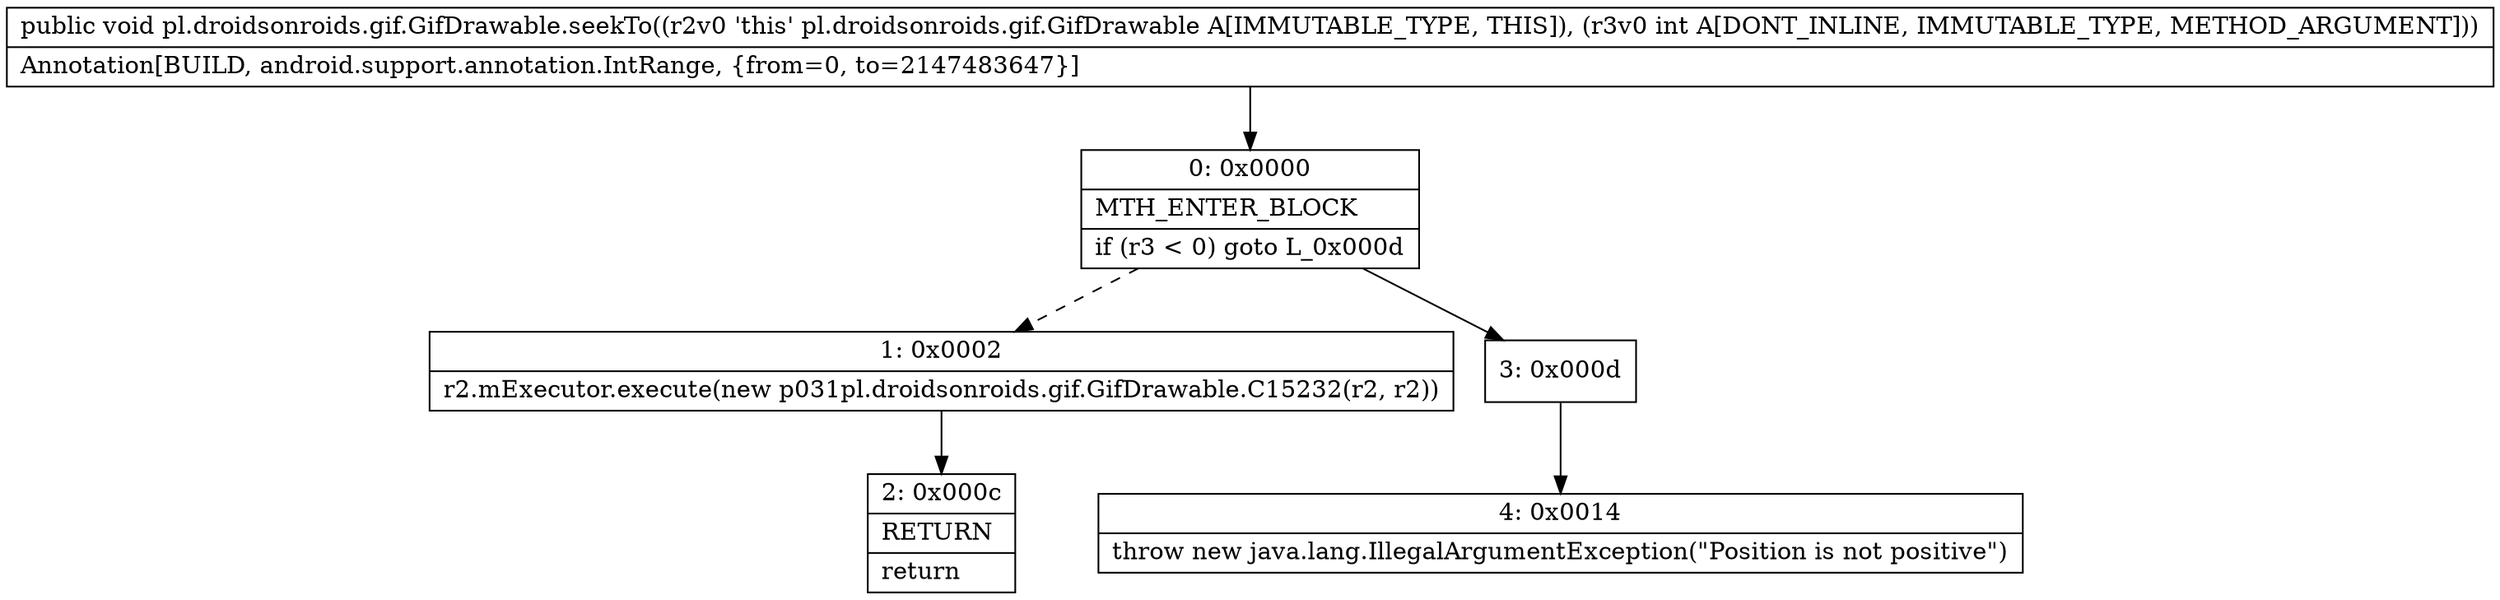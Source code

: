 digraph "CFG forpl.droidsonroids.gif.GifDrawable.seekTo(I)V" {
Node_0 [shape=record,label="{0\:\ 0x0000|MTH_ENTER_BLOCK\l|if (r3 \< 0) goto L_0x000d\l}"];
Node_1 [shape=record,label="{1\:\ 0x0002|r2.mExecutor.execute(new p031pl.droidsonroids.gif.GifDrawable.C15232(r2, r2))\l}"];
Node_2 [shape=record,label="{2\:\ 0x000c|RETURN\l|return\l}"];
Node_3 [shape=record,label="{3\:\ 0x000d}"];
Node_4 [shape=record,label="{4\:\ 0x0014|throw new java.lang.IllegalArgumentException(\"Position is not positive\")\l}"];
MethodNode[shape=record,label="{public void pl.droidsonroids.gif.GifDrawable.seekTo((r2v0 'this' pl.droidsonroids.gif.GifDrawable A[IMMUTABLE_TYPE, THIS]), (r3v0 int A[DONT_INLINE, IMMUTABLE_TYPE, METHOD_ARGUMENT]))  | Annotation[BUILD, android.support.annotation.IntRange, \{from=0, to=2147483647\}]\l}"];
MethodNode -> Node_0;
Node_0 -> Node_1[style=dashed];
Node_0 -> Node_3;
Node_1 -> Node_2;
Node_3 -> Node_4;
}

